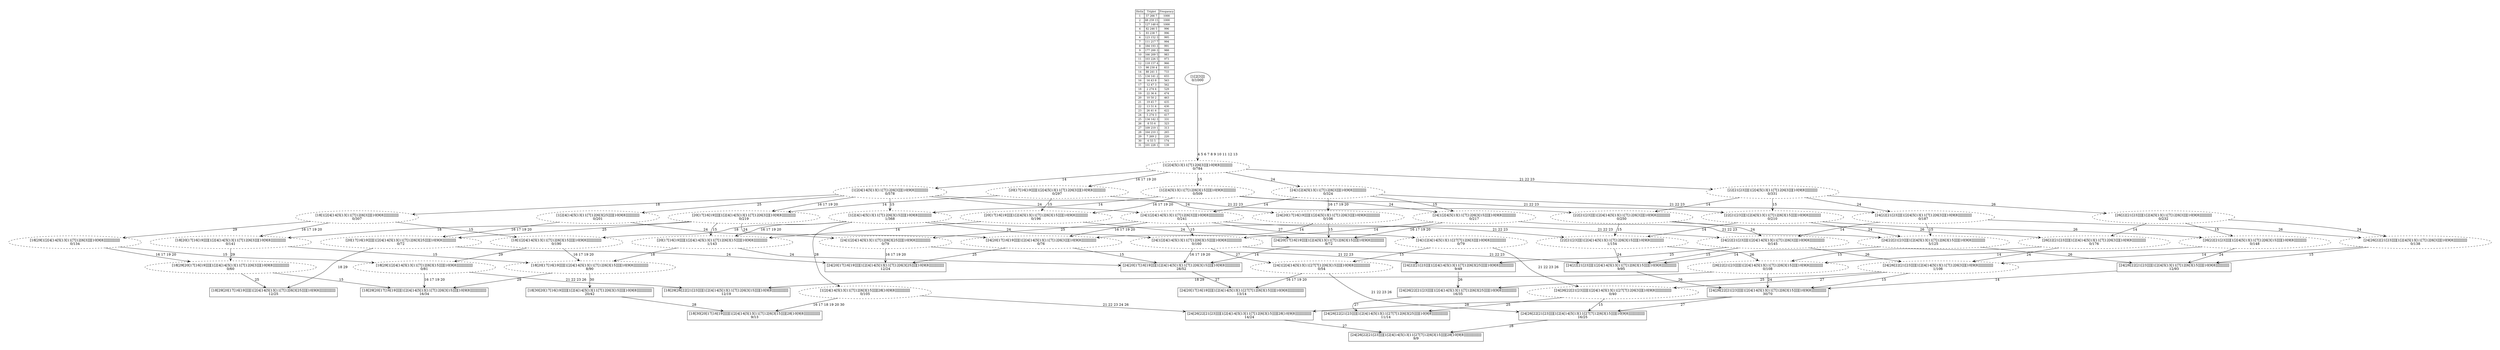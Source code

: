 digraph G {
	pad = 0.5;
	nodesep = 0.5;
"legend" [label = < <table border="0" cellborder="1" cellspacing="0"><tr><td>Helix</td><td>Triplet</td><td>Frequency</td></tr>
<tr><td>1</td><td>57 266 7</td><td>1000</td></tr>
<tr><td>2</td><td>68 259 15</td><td>1000</td></tr>
<tr><td>3</td><td>127 148 6</td><td>1000</td></tr>
<tr><td>4</td><td>82 246 5</td><td>996</td></tr>
<tr><td>5</td><td>93 238 7</td><td>996</td></tr>
<tr><td>6</td><td>123 152 3</td><td>995</td></tr>
<tr><td>7</td><td>111 217 7</td><td>994</td></tr>
<tr><td>8</td><td>184 193 3</td><td>991</td></tr>
<tr><td>9</td><td>177 200 3</td><td>988</td></tr>
<tr><td>10</td><td>166 209 5</td><td>983</td></tr>
<tr><td>11</td><td>103 226 5</td><td>973</td></tr>
<tr><td>12</td><td>118 157 4</td><td>966</td></tr>
<tr><td>13</td><td>98 230 4</td><td>833</td></tr>
<tr><td>14</td><td>88 241 3</td><td>733</td></tr>
<tr><td>15</td><td>134 141 2</td><td>655</td></tr>
<tr><td>16</td><td>16 43 8</td><td>563</td></tr>
<tr><td>17</td><td>12 47 3</td><td>562</td></tr>
<tr><td>18</td><td>2 274 4</td><td>529</td></tr>
<tr><td>19</td><td>22 36 4</td><td>474</td></tr>
<tr><td>20</td><td>10 50 2</td><td>463</td></tr>
<tr><td>21</td><td>19 45 7</td><td>435</td></tr>
<tr><td>22</td><td>13 51 4</td><td>430</td></tr>
<tr><td>23</td><td>26 41 6</td><td>422</td></tr>
<tr><td>24</td><td>5 274 3</td><td>417</td></tr>
<tr><td>25</td><td>134 142 3</td><td>331</td></tr>
<tr><td>26</td><td>8 55 6</td><td>323</td></tr>
<tr><td>27</td><td>109 219 1</td><td>313</td></tr>
<tr><td>28</td><td>164 210 1</td><td>265</td></tr>
<tr><td>29</td><td>7 269 2</td><td>220</td></tr>
<tr><td>30</td><td>6 55 5</td><td>174</td></tr>
<tr><td>31</td><td>101 228 1</td><td>139</td></tr>
</table>>, shape = plaintext, fontsize=11];
"1 2 3 4 5 6 7 8 9 10 11 12 13 14 15 21 22 23 24 26 " [shape = box];
"1 2 3 4 5 6 7 8 9 10 11 12 13 14 15 16 17 19 20 24 " [shape = box];
"1 2 3 4 5 6 7 8 9 10 11 12 13 14 15 16 17 18 19 20 30 " [shape = box];
"1 2 3 4 5 6 7 8 9 10 11 12 13 14 21 22 23 24 25 26 " [shape = box];
"1 2 3 4 5 6 7 8 9 10 11 12 13 14 15 16 17 18 19 20 29 " [shape = box];
"1 2 3 4 5 6 7 8 9 10 11 12 13 14 15 21 22 23 24 26 27 " [shape = box];
"1 2 3 4 5 6 7 8 9 10 11 12 13 14 15 21 22 23 24 26 28 " [shape = box];
"1 2 3 4 5 6 7 8 9 10 11 12 13 14 15 16 17 19 20 24 27 " [shape = box];
"1 2 3 4 5 6 7 8 9 10 11 12 13 14 16 17 18 19 20 25 29 " [shape = box];
"1 2 3 4 5 6 7 8 9 10 11 12 13 15 21 22 23 24 26 " [shape = box];
"1 2 3 4 5 6 7 8 9 10 11 12 13 14 15 18 21 22 23 26 29 " [shape = box];
"1 2 3 4 5 6 7 8 9 10 11 12 13 14 16 17 19 20 24 25 " [shape = box];
"1 2 3 4 5 6 7 8 9 10 11 12 13 14 21 22 23 24 25 26 27 " [shape = box];
"1 2 3 4 5 6 7 8 9 10 11 12 13 14 15 21 22 23 24 26 27 28 " [shape = box];
"1 2 3 4 5 6 7 8 9 10 11 12 13 14 15 16 17 18 19 20 28 30 " [shape = box];
"1 2 3 4 5 6 7 8 9 10 11 12 13 14 21 22 23 24 25 " [shape = box];
"1 2 3 4 5 6 7 8 9 10 11 12 13 15 16 17 19 20 24 " [shape = box];
"1 2 3 4 5 6 7 8 9 10 11 12 13 14 15 21 22 23 24 " [shape = box];
"1 2 3 4 5 6 7 8 9 10 11 12 13 14 15 24 " [style = dashed];
"1 2 3 4 5 6 7 8 9 10 11 12 13 14 15 " [style = dashed];
"1 2 3 4 5 6 7 8 9 10 11 12 13 14 21 22 23 24 26 " [style = dashed];
"1 2 3 4 5 6 7 8 9 10 11 12 13 14 " [style = dashed];
"1 2 3 4 5 6 7 8 9 10 11 12 13 14 15 21 22 23 26 " [style = dashed];
"1 2 3 4 5 6 7 8 9 10 11 12 13 14 24 " [style = dashed];
"1 2 3 4 5 6 7 8 9 10 11 12 13 14 21 22 23 24 " [style = dashed];
"1 2 3 4 5 6 7 8 9 10 11 12 13 15 24 " [style = dashed];
"1 2 3 4 5 6 7 8 9 10 11 12 13 14 15 16 17 19 20 " [style = dashed];
"1 2 3 4 5 6 7 8 9 10 11 12 13 14 16 17 19 20 " [style = dashed];
"1 2 3 4 5 6 7 8 9 10 11 12 13 14 16 17 19 20 24 " [style = dashed];
"1 2 3 4 5 6 7 8 9 10 11 12 13 14 15 16 17 18 19 20 " [style = dashed];
"1 2 3 4 5 6 7 8 9 10 11 12 13 14 16 17 18 19 20 " [style = dashed];
"1 2 3 4 5 6 7 8 9 10 11 12 13 15 " [style = dashed];
"1 2 3 4 5 6 7 8 9 10 11 12 13 14 15 18 " [style = dashed];
"1 2 3 4 5 6 7 8 9 10 11 12 13 15 16 17 19 20 " [style = dashed];
"1 2 3 4 5 6 7 8 9 10 11 12 13 14 25 " [style = dashed];
"1 2 3 4 5 6 7 8 9 10 11 12 13 21 22 23 24 26 " [style = dashed];
"1 2 3 4 5 6 7 8 9 10 11 12 13 14 21 22 23 26 " [style = dashed];
"1 2 3 4 5 6 7 8 9 10 11 12 13 14 24 25 " [style = dashed];
"1 2 3 4 5 6 7 8 9 10 11 12 13 24 " [style = dashed];
"1 2 3 4 5 6 7 8 9 10 11 12 13 14 16 17 18 19 20 29 " [style = dashed];
"1 2 3 4 5 6 7 8 9 10 11 12 13 14 15 18 29 " [style = dashed];
"1 2 3 4 5 6 7 8 9 10 11 12 13 14 15 24 27 " [style = dashed];
"1 2 3 4 5 6 7 8 9 10 11 12 13 14 21 22 23 24 26 27 " [style = dashed];
"1 2 3 4 5 6 7 8 9 10 11 12 13 14 15 28 " [style = dashed];
"1 2 3 4 5 6 7 8 9 10 11 12 13 14 24 27 " [style = dashed];
"1 2 3 4 5 6 7 8 9 10 11 12 13 " [style = dashed];
"1 2 3 4 5 6 7 8 9 10 11 12 13 14 18 29 " [style = dashed];
"1 2 3 4 5 6 7 8 9 10 11 12 13 14 16 17 19 20 25 " [style = dashed];
"1 2 3 4 5 6 7 8 9 10 11 12 13 16 17 19 20 " [style = dashed];
"1 2 3 4 5 6 7 8 9 10 11 12 13 15 21 22 23 26 " [style = dashed];
"1 2 3 4 5 6 7 8 9 10 11 12 13 21 22 23 24 " [style = dashed];
"1 2 3 4 5 6 7 8 9 10 11 12 13 15 21 22 23 24 " [style = dashed];
"1 2 3 4 5 6 7 8 9 10 11 12 13 14 21 22 23 " [style = dashed];
"1 2 3 4 5 6 7 8 9 10 11 12 13 14 15 21 22 23 " [style = dashed];
"1 2 3 4 5 6 7 8 9 10 11 12 13 16 17 19 20 24 " [style = dashed];
"1 2 3 4 5 6 7 8 9 10 11 12 13 21 22 23 26 " [style = dashed];
"1 2 3 4 5 6 7 8 9 10 11 12 13 21 22 23 " [style = dashed];
"1 2 3 4 5 6 7 8 9 10 11 12 13 15 21 22 23 " [style = dashed];
"1 2 3 4 5 6 7 8 9 10 11 12 13 14 18 " [style = dashed];
"1 2 3 4 5 6 7 8 9 10 11 12 13 14 15 21 22 23 24 26 " [label = "[24[26[22[21[23]]]][1[2[4[14[5[13[11[7[12[6[3[15]]]][10[9[8]]]]]]]]]]]]\n30/70"];
"1 2 3 4 5 6 7 8 9 10 11 12 13 14 15 16 17 19 20 24 " [label = "[24[20[17[16[19]]]][1[2[4[14[5[13[11[7[12[6[3[15]]]][10[9[8]]]]]]]]]]]]\n28/52"];
"1 2 3 4 5 6 7 8 9 10 11 12 13 14 15 16 17 18 19 20 30 " [label = "[18[30[20[17[16[19]]]]][1[2[4[14[5[13[11[7[12[6[3[15]]]][10[9[8]]]]]]]]]]]]\n20/42"];
"1 2 3 4 5 6 7 8 9 10 11 12 13 14 21 22 23 24 25 26 " [label = "[24[26[22[21[23]]]][1[2[4[14[5[13[11[7[12[6[3[25]]]][10[9[8]]]]]]]]]]]]\n16/35"];
"1 2 3 4 5 6 7 8 9 10 11 12 13 14 15 16 17 18 19 20 29 " [label = "[18[29[20[17[16[19]]]][1[2[4[14[5[13[11[7[12[6[3[15]]]][10[9[8]]]]]]]]]]]]]\n16/34"];
"1 2 3 4 5 6 7 8 9 10 11 12 13 14 15 21 22 23 24 26 27 " [label = "[24[26[22[21[23]]]][1[2[4[14[5[13[11[27[7[12[6[3[15]]]][10[9[8]]]]]]]]]]]]]\n16/25"];
"1 2 3 4 5 6 7 8 9 10 11 12 13 14 15 21 22 23 24 26 28 " [label = "[24[26[22[21[23]]]][1[2[4[14[5[13[11[7[12[6[3[15]]]][28[10[9[8]]]]]]]]]]]]]\n14/24"];
"1 2 3 4 5 6 7 8 9 10 11 12 13 14 15 16 17 19 20 24 27 " [label = "[24[20[17[16[19]]]][1[2[4[14[5[13[11[27[7[12[6[3[15]]]][10[9[8]]]]]]]]]]]]]\n13/14"];
"1 2 3 4 5 6 7 8 9 10 11 12 13 14 16 17 18 19 20 25 29 " [label = "[18[29[20[17[16[19]]]][1[2[4[14[5[13[11[7[12[6[3[25]]]][10[9[8]]]]]]]]]]]]]\n12/25"];
"1 2 3 4 5 6 7 8 9 10 11 12 13 15 21 22 23 24 26 " [label = "[24[26[22[21[23]]]][1[2[4[5[13[11[7[12[6[3[15]]]][10[9[8]]]]]]]]]]]\n12/93"];
"1 2 3 4 5 6 7 8 9 10 11 12 13 14 15 18 21 22 23 26 29 " [label = "[18[29[26[22[21[23]]]][1[2[4[14[5[13[11[7[12[6[3[15]]]][10[9[8]]]]]]]]]]]]]\n12/19"];
"1 2 3 4 5 6 7 8 9 10 11 12 13 14 16 17 19 20 24 25 " [label = "[24[20[17[16[19]]]][1[2[4[14[5[13[11[7[12[6[3[25]]]][10[9[8]]]]]]]]]]]]\n12/24"];
"1 2 3 4 5 6 7 8 9 10 11 12 13 14 21 22 23 24 25 26 27 " [label = "[24[26[22[21[23]]]][1[2[4[14[5[13[11[27[7[12[6[3[25]]]][10[9[8]]]]]]]]]]]]]\n11/14"];
"1 2 3 4 5 6 7 8 9 10 11 12 13 14 15 21 22 23 24 26 27 28 " [label = "[24[26[22[21[23]]]][1[2[4[14[5[13[11[27[7[12[6[3[15]]]][28[10[9[8]]]]]]]]]]]]]]\n9/9"];
"1 2 3 4 5 6 7 8 9 10 11 12 13 14 15 16 17 18 19 20 28 30 " [label = "[18[30[20[17[16[19]]]]][1[2[4[14[5[13[11[7[12[6[3[15]]]][28[10[9[8]]]]]]]]]]]]]\n9/13"];
"1 2 3 4 5 6 7 8 9 10 11 12 13 14 21 22 23 24 25 " [label = "[24[22[21[23]]][1[2[4[14[5[13[11[7[12[6[3[25]]]][10[9[8]]]]]]]]]]]]\n9/49"];
"1 2 3 4 5 6 7 8 9 10 11 12 13 15 16 17 19 20 24 " [label = "[24[20[17[16[19]]]][1[2[4[5[13[11[7[12[6[3[15]]]][10[9[8]]]]]]]]]]]\n9/72"];
"1 2 3 4 5 6 7 8 9 10 11 12 13 14 15 21 22 23 24 " [label = "[24[22[21[23]]][1[2[4[14[5[13[11[7[12[6[3[15]]]][10[9[8]]]]]]]]]]]]\n9/95"];
"1 2 3 4 5 6 7 8 9 10 11 12 13 14 15 24 " [label = "[24[1[2[4[14[5[13[11[7[12[6[3[15]]]][10[9[8]]]]]]]]]]]]\n0/160"];
"1 2 3 4 5 6 7 8 9 10 11 12 13 14 15 " [label = "[1[2[4[14[5[13[11[7[12[6[3[15]]]][10[9[8]]]]]]]]]]]\n1/368"];
"1 2 3 4 5 6 7 8 9 10 11 12 13 14 21 22 23 24 26 " [label = "[24[26[22[21[23]]]][1[2[4[14[5[13[11[7[12[6[3]]][10[9[8]]]]]]]]]]]]\n1/106"];
"1 2 3 4 5 6 7 8 9 10 11 12 13 14 " [label = "[1[2[4[14[5[13[11[7[12[6[3]]][10[9[8]]]]]]]]]]]\n0/578"];
"1 2 3 4 5 6 7 8 9 10 11 12 13 14 15 21 22 23 26 " [label = "[26[22[21[23]]]][1[2[4[14[5[13[11[7[12[6[3[15]]]][10[9[8]]]]]]]]]]]\n0/108"];
"1 2 3 4 5 6 7 8 9 10 11 12 13 14 24 " [label = "[24[1[2[4[14[5[13[11[7[12[6[3]]][10[9[8]]]]]]]]]]]]\n0/241"];
"1 2 3 4 5 6 7 8 9 10 11 12 13 14 21 22 23 24 " [label = "[24[22[21[23]]][1[2[4[14[5[13[11[7[12[6[3]]][10[9[8]]]]]]]]]]]]\n0/145"];
"1 2 3 4 5 6 7 8 9 10 11 12 13 15 24 " [label = "[24[1[2[4[5[13[11[7[12[6[3[15]]]][10[9[8]]]]]]]]]]]\n0/217"];
"1 2 3 4 5 6 7 8 9 10 11 12 13 14 15 16 17 19 20 " [label = "[20[17[16[19]]]][1[2[4[14[5[13[11[7[12[6[3[15]]]][10[9[8]]]]]]]]]]]\n1/143"];
"1 2 3 4 5 6 7 8 9 10 11 12 13 14 16 17 19 20 " [label = "[20[17[16[19]]]][1[2[4[14[5[13[11[7[12[6[3]]][10[9[8]]]]]]]]]]]\n0/219"];
"1 2 3 4 5 6 7 8 9 10 11 12 13 14 16 17 19 20 24 " [label = "[24[20[17[16[19]]]][1[2[4[14[5[13[11[7[12[6[3]]][10[9[8]]]]]]]]]]]]\n0/76"];
"1 2 3 4 5 6 7 8 9 10 11 12 13 14 15 16 17 18 19 20 " [label = "[18[20[17[16[19]]]][1[2[4[14[5[13[11[7[12[6[3[15]]]][10[9[8]]]]]]]]]]]]\n8/90"];
"1 2 3 4 5 6 7 8 9 10 11 12 13 14 16 17 18 19 20 " [label = "[18[20[17[16[19]]]][1[2[4[14[5[13[11[7[12[6[3]]][10[9[8]]]]]]]]]]]]\n0/141"];
"1 2 3 4 5 6 7 8 9 10 11 12 13 15 " [label = "[1[2[4[5[13[11[7[12[6[3[15]]]][10[9[8]]]]]]]]]]\n0/509"];
"1 2 3 4 5 6 7 8 9 10 11 12 13 14 15 18 " [label = "[18[1[2[4[14[5[13[11[7[12[6[3[15]]]][10[9[8]]]]]]]]]]]]\n0/190"];
"1 2 3 4 5 6 7 8 9 10 11 12 13 15 16 17 19 20 " [label = "[20[17[16[19]]]][1[2[4[5[13[11[7[12[6[3[15]]]][10[9[8]]]]]]]]]]\n0/196"];
"1 2 3 4 5 6 7 8 9 10 11 12 13 14 25 " [label = "[1[2[4[14[5[13[11[7[12[6[3[25]]]][10[9[8]]]]]]]]]]]\n0/201"];
"1 2 3 4 5 6 7 8 9 10 11 12 13 21 22 23 24 26 " [label = "[24[26[22[21[23]]]][1[2[4[5[13[11[7[12[6[3]]][10[9[8]]]]]]]]]]]\n0/138"];
"1 2 3 4 5 6 7 8 9 10 11 12 13 14 21 22 23 26 " [label = "[26[22[21[23]]]][1[2[4[14[5[13[11[7[12[6[3]]][10[9[8]]]]]]]]]]]\n0/176"];
"1 2 3 4 5 6 7 8 9 10 11 12 13 14 24 25 " [label = "[24[1[2[4[14[5[13[11[7[12[6[3[25]]]][10[9[8]]]]]]]]]]]]\n0/79"];
"1 2 3 4 5 6 7 8 9 10 11 12 13 24 " [label = "[24[1[2[4[5[13[11[7[12[6[3]]][10[9[8]]]]]]]]]]]\n0/324"];
"1 2 3 4 5 6 7 8 9 10 11 12 13 14 16 17 18 19 20 29 " [label = "[18[29[20[17[16[19]]]][1[2[4[14[5[13[11[7[12[6[3]]][10[9[8]]]]]]]]]]]]]\n0/60"];
"1 2 3 4 5 6 7 8 9 10 11 12 13 14 15 18 29 " [label = "[18[29[1[2[4[14[5[13[11[7[12[6[3[15]]]][10[9[8]]]]]]]]]]]]]\n0/81"];
"1 2 3 4 5 6 7 8 9 10 11 12 13 14 15 24 27 " [label = "[24[1[2[4[14[5[13[11[27[7[12[6[3[15]]]][10[9[8]]]]]]]]]]]]]\n0/54"];
"1 2 3 4 5 6 7 8 9 10 11 12 13 14 21 22 23 24 26 27 " [label = "[24[26[22[21[23]]]][1[2[4[14[5[13[11[27[7[12[6[3]]][10[9[8]]]]]]]]]]]]]\n0/40"];
"1 2 3 4 5 6 7 8 9 10 11 12 13 14 15 28 " [label = "[1[2[4[14[5[13[11[7[12[6[3[15]]]][28[10[9[8]]]]]]]]]]]]\n0/105"];
"1 2 3 4 5 6 7 8 9 10 11 12 13 14 24 27 " [label = "[24[1[2[4[14[5[13[11[27[7[12[6[3]]][10[9[8]]]]]]]]]]]]]\n0/79"];
"1 2 3 4 5 6 7 8 9 10 11 12 13 " [label = "[1[2[4[5[13[11[7[12[6[3]]][10[9[8]]]]]]]]]]\n0/784"];
"1 2 3 4 5 6 7 8 9 10 11 12 13 14 18 29 " [label = "[18[29[1[2[4[14[5[13[11[7[12[6[3]]][10[9[8]]]]]]]]]]]]]\n0/134"];
"1 2 3 4 5 6 7 8 9 10 11 12 13 14 16 17 19 20 25 " [label = "[20[17[16[19]]]][1[2[4[14[5[13[11[7[12[6[3[25]]]][10[9[8]]]]]]]]]]]\n0/72"];
"1 2 3 4 5 6 7 8 9 10 11 12 13 16 17 19 20 " [label = "[20[17[16[19]]]][1[2[4[5[13[11[7[12[6[3]]][10[9[8]]]]]]]]]]\n0/297"];
"1 2 3 4 5 6 7 8 9 10 11 12 13 15 21 22 23 26 " [label = "[26[22[21[23]]]][1[2[4[5[13[11[7[12[6[3[15]]]][10[9[8]]]]]]]]]]\n0/148"];
"1 2 3 4 5 6 7 8 9 10 11 12 13 21 22 23 24 " [label = "[24[22[21[23]]][1[2[4[5[13[11[7[12[6[3]]][10[9[8]]]]]]]]]]]\n0/187"];
"1 2 3 4 5 6 7 8 9 10 11 12 13 15 21 22 23 24 " [label = "[24[22[21[23]]][1[2[4[5[13[11[7[12[6[3[15]]]][10[9[8]]]]]]]]]]]\n5/125"];
"1 2 3 4 5 6 7 8 9 10 11 12 13 14 21 22 23 " [label = "[22[21[23]]][1[2[4[14[5[13[11[7[12[6[3]]][10[9[8]]]]]]]]]]]\n0/250"];
"1 2 3 4 5 6 7 8 9 10 11 12 13 14 15 21 22 23 " [label = "[22[21[23]]][1[2[4[14[5[13[11[7[12[6[3[15]]]][10[9[8]]]]]]]]]]]\n1/154"];
"1 2 3 4 5 6 7 8 9 10 11 12 13 16 17 19 20 24 " [label = "[24[20[17[16[19]]]][1[2[4[5[13[11[7[12[6[3]]][10[9[8]]]]]]]]]]]\n0/106"];
"1 2 3 4 5 6 7 8 9 10 11 12 13 21 22 23 26 " [label = "[26[22[21[23]]]][1[2[4[5[13[11[7[12[6[3]]][10[9[8]]]]]]]]]]\n0/232"];
"1 2 3 4 5 6 7 8 9 10 11 12 13 21 22 23 " [label = "[22[21[23]]][1[2[4[5[13[11[7[12[6[3]]][10[9[8]]]]]]]]]]\n0/331"];
"1 2 3 4 5 6 7 8 9 10 11 12 13 15 21 22 23 " [label = "[22[21[23]]][1[2[4[5[13[11[7[12[6[3[15]]]][10[9[8]]]]]]]]]]\n0/210"];
"1 2 3 4 5 6 7 8 9 10 11 12 13 14 18 " [label = "[18[1[2[4[14[5[13[11[7[12[6[3]]][10[9[8]]]]]]]]]]]]\n0/307"];
"1 2 3 " [label = "[1[2[3]]]\n0/1000"];
"1 2 3 4 5 6 7 8 9 10 11 12 13 14 15 21 22 23 24 26 " -> "1 2 3 4 5 6 7 8 9 10 11 12 13 14 15 21 22 23 24 26 27 " [label = "27 ", arrowhead = vee];
"1 2 3 4 5 6 7 8 9 10 11 12 13 14 15 21 22 23 24 26 " -> "1 2 3 4 5 6 7 8 9 10 11 12 13 14 15 21 22 23 24 26 28 " [label = "28 ", arrowhead = vee];
"1 2 3 4 5 6 7 8 9 10 11 12 13 14 15 16 17 19 20 24 " -> "1 2 3 4 5 6 7 8 9 10 11 12 13 14 15 16 17 19 20 24 27 " [label = "27 ", arrowhead = vee];
"1 2 3 4 5 6 7 8 9 10 11 12 13 14 15 16 17 18 19 20 30 " -> "1 2 3 4 5 6 7 8 9 10 11 12 13 14 15 16 17 18 19 20 28 30 " [label = "28 ", arrowhead = vee];
"1 2 3 4 5 6 7 8 9 10 11 12 13 14 21 22 23 24 25 26 " -> "1 2 3 4 5 6 7 8 9 10 11 12 13 14 21 22 23 24 25 26 27 " [label = "27 ", arrowhead = vee];
"1 2 3 4 5 6 7 8 9 10 11 12 13 14 15 21 22 23 24 26 27 " -> "1 2 3 4 5 6 7 8 9 10 11 12 13 14 15 21 22 23 24 26 27 28 " [label = "28 ", arrowhead = vee];
"1 2 3 4 5 6 7 8 9 10 11 12 13 14 15 21 22 23 24 26 28 " -> "1 2 3 4 5 6 7 8 9 10 11 12 13 14 15 21 22 23 24 26 27 28 " [label = "27 ", arrowhead = vee];
"1 2 3 4 5 6 7 8 9 10 11 12 13 15 21 22 23 24 26 " -> "1 2 3 4 5 6 7 8 9 10 11 12 13 14 15 21 22 23 24 26 " [label = "14 ", arrowhead = vee];
"1 2 3 4 5 6 7 8 9 10 11 12 13 14 21 22 23 24 25 " -> "1 2 3 4 5 6 7 8 9 10 11 12 13 14 21 22 23 24 25 26 " [label = "26 ", arrowhead = vee];
"1 2 3 4 5 6 7 8 9 10 11 12 13 15 16 17 19 20 24 " -> "1 2 3 4 5 6 7 8 9 10 11 12 13 14 15 16 17 19 20 24 " [label = "14 ", arrowhead = vee];
"1 2 3 4 5 6 7 8 9 10 11 12 13 14 15 21 22 23 24 " -> "1 2 3 4 5 6 7 8 9 10 11 12 13 14 15 21 22 23 24 26 " [label = "26 ", arrowhead = vee];
"1 2 3 4 5 6 7 8 9 10 11 12 13 14 15 24 " -> "1 2 3 4 5 6 7 8 9 10 11 12 13 14 15 16 17 19 20 24 " [label = "16 17 19 20 ", arrowhead = vee];
"1 2 3 4 5 6 7 8 9 10 11 12 13 14 15 24 " -> "1 2 3 4 5 6 7 8 9 10 11 12 13 14 15 24 27 " [label = "27 ", arrowhead = vee];
"1 2 3 4 5 6 7 8 9 10 11 12 13 14 15 24 " -> "1 2 3 4 5 6 7 8 9 10 11 12 13 14 15 21 22 23 24 " [label = "21 22 23 ", arrowhead = vee];
"1 2 3 4 5 6 7 8 9 10 11 12 13 14 15 " -> "1 2 3 4 5 6 7 8 9 10 11 12 13 14 15 24 " [label = "24 ", arrowhead = vee];
"1 2 3 4 5 6 7 8 9 10 11 12 13 14 15 " -> "1 2 3 4 5 6 7 8 9 10 11 12 13 14 15 16 17 19 20 " [label = "16 17 19 20 ", arrowhead = vee];
"1 2 3 4 5 6 7 8 9 10 11 12 13 14 15 " -> "1 2 3 4 5 6 7 8 9 10 11 12 13 14 15 18 " [label = "18 ", arrowhead = vee];
"1 2 3 4 5 6 7 8 9 10 11 12 13 14 15 " -> "1 2 3 4 5 6 7 8 9 10 11 12 13 14 15 28 " [label = "28 ", arrowhead = vee];
"1 2 3 4 5 6 7 8 9 10 11 12 13 14 15 " -> "1 2 3 4 5 6 7 8 9 10 11 12 13 14 15 21 22 23 " [label = "21 22 23 ", arrowhead = vee];
"1 2 3 4 5 6 7 8 9 10 11 12 13 14 21 22 23 24 26 " -> "1 2 3 4 5 6 7 8 9 10 11 12 13 14 15 21 22 23 24 26 " [label = "15 ", arrowhead = vee];
"1 2 3 4 5 6 7 8 9 10 11 12 13 14 21 22 23 24 26 " -> "1 2 3 4 5 6 7 8 9 10 11 12 13 14 21 22 23 24 25 26 " [label = "25 ", arrowhead = vee];
"1 2 3 4 5 6 7 8 9 10 11 12 13 14 21 22 23 24 26 " -> "1 2 3 4 5 6 7 8 9 10 11 12 13 14 21 22 23 24 26 27 " [label = "27 ", arrowhead = vee];
"1 2 3 4 5 6 7 8 9 10 11 12 13 14 " -> "1 2 3 4 5 6 7 8 9 10 11 12 13 14 15 " [label = "15 ", arrowhead = vee];
"1 2 3 4 5 6 7 8 9 10 11 12 13 14 " -> "1 2 3 4 5 6 7 8 9 10 11 12 13 14 24 " [label = "24 ", arrowhead = vee];
"1 2 3 4 5 6 7 8 9 10 11 12 13 14 " -> "1 2 3 4 5 6 7 8 9 10 11 12 13 14 16 17 19 20 " [label = "16 17 19 20 ", arrowhead = vee];
"1 2 3 4 5 6 7 8 9 10 11 12 13 14 " -> "1 2 3 4 5 6 7 8 9 10 11 12 13 14 25 " [label = "25 ", arrowhead = vee];
"1 2 3 4 5 6 7 8 9 10 11 12 13 14 " -> "1 2 3 4 5 6 7 8 9 10 11 12 13 14 21 22 23 " [label = "21 22 23 ", arrowhead = vee];
"1 2 3 4 5 6 7 8 9 10 11 12 13 14 " -> "1 2 3 4 5 6 7 8 9 10 11 12 13 14 18 " [label = "18 ", arrowhead = vee];
"1 2 3 4 5 6 7 8 9 10 11 12 13 14 15 21 22 23 26 " -> "1 2 3 4 5 6 7 8 9 10 11 12 13 14 15 21 22 23 24 26 " [label = "24 ", arrowhead = vee];
"1 2 3 4 5 6 7 8 9 10 11 12 13 14 15 21 22 23 26 " -> "1 2 3 4 5 6 7 8 9 10 11 12 13 14 15 18 21 22 23 26 29 " [label = "18 29 ", arrowhead = vee];
"1 2 3 4 5 6 7 8 9 10 11 12 13 14 24 " -> "1 2 3 4 5 6 7 8 9 10 11 12 13 14 15 24 " [label = "15 ", arrowhead = vee];
"1 2 3 4 5 6 7 8 9 10 11 12 13 14 24 " -> "1 2 3 4 5 6 7 8 9 10 11 12 13 14 21 22 23 24 " [label = "21 22 23 ", arrowhead = vee];
"1 2 3 4 5 6 7 8 9 10 11 12 13 14 24 " -> "1 2 3 4 5 6 7 8 9 10 11 12 13 14 16 17 19 20 24 " [label = "16 17 19 20 ", arrowhead = vee];
"1 2 3 4 5 6 7 8 9 10 11 12 13 14 24 " -> "1 2 3 4 5 6 7 8 9 10 11 12 13 14 24 25 " [label = "25 ", arrowhead = vee];
"1 2 3 4 5 6 7 8 9 10 11 12 13 14 24 " -> "1 2 3 4 5 6 7 8 9 10 11 12 13 14 24 27 " [label = "27 ", arrowhead = vee];
"1 2 3 4 5 6 7 8 9 10 11 12 13 14 21 22 23 24 " -> "1 2 3 4 5 6 7 8 9 10 11 12 13 14 21 22 23 24 25 " [label = "25 ", arrowhead = vee];
"1 2 3 4 5 6 7 8 9 10 11 12 13 14 21 22 23 24 " -> "1 2 3 4 5 6 7 8 9 10 11 12 13 14 21 22 23 24 26 " [label = "26 ", arrowhead = vee];
"1 2 3 4 5 6 7 8 9 10 11 12 13 14 21 22 23 24 " -> "1 2 3 4 5 6 7 8 9 10 11 12 13 14 15 21 22 23 24 " [label = "15 ", arrowhead = vee];
"1 2 3 4 5 6 7 8 9 10 11 12 13 15 24 " -> "1 2 3 4 5 6 7 8 9 10 11 12 13 15 16 17 19 20 24 " [label = "16 17 19 20 ", arrowhead = vee];
"1 2 3 4 5 6 7 8 9 10 11 12 13 15 24 " -> "1 2 3 4 5 6 7 8 9 10 11 12 13 14 15 24 " [label = "14 ", arrowhead = vee];
"1 2 3 4 5 6 7 8 9 10 11 12 13 15 24 " -> "1 2 3 4 5 6 7 8 9 10 11 12 13 15 21 22 23 24 " [label = "21 22 23 ", arrowhead = vee];
"1 2 3 4 5 6 7 8 9 10 11 12 13 14 15 16 17 19 20 " -> "1 2 3 4 5 6 7 8 9 10 11 12 13 14 15 16 17 19 20 24 " [label = "24 ", arrowhead = vee];
"1 2 3 4 5 6 7 8 9 10 11 12 13 14 15 16 17 19 20 " -> "1 2 3 4 5 6 7 8 9 10 11 12 13 14 15 16 17 18 19 20 " [label = "18 ", arrowhead = vee];
"1 2 3 4 5 6 7 8 9 10 11 12 13 14 16 17 19 20 " -> "1 2 3 4 5 6 7 8 9 10 11 12 13 14 15 16 17 19 20 " [label = "15 ", arrowhead = vee];
"1 2 3 4 5 6 7 8 9 10 11 12 13 14 16 17 19 20 " -> "1 2 3 4 5 6 7 8 9 10 11 12 13 14 16 17 19 20 24 " [label = "24 ", arrowhead = vee];
"1 2 3 4 5 6 7 8 9 10 11 12 13 14 16 17 19 20 " -> "1 2 3 4 5 6 7 8 9 10 11 12 13 14 16 17 18 19 20 " [label = "18 ", arrowhead = vee];
"1 2 3 4 5 6 7 8 9 10 11 12 13 14 16 17 19 20 " -> "1 2 3 4 5 6 7 8 9 10 11 12 13 14 16 17 19 20 25 " [label = "25 ", arrowhead = vee];
"1 2 3 4 5 6 7 8 9 10 11 12 13 14 16 17 19 20 24 " -> "1 2 3 4 5 6 7 8 9 10 11 12 13 14 15 16 17 19 20 24 " [label = "15 ", arrowhead = vee];
"1 2 3 4 5 6 7 8 9 10 11 12 13 14 16 17 19 20 24 " -> "1 2 3 4 5 6 7 8 9 10 11 12 13 14 16 17 19 20 24 25 " [label = "25 ", arrowhead = vee];
"1 2 3 4 5 6 7 8 9 10 11 12 13 14 15 16 17 18 19 20 " -> "1 2 3 4 5 6 7 8 9 10 11 12 13 14 15 16 17 18 19 20 30 " [label = "30 ", arrowhead = vee];
"1 2 3 4 5 6 7 8 9 10 11 12 13 14 15 16 17 18 19 20 " -> "1 2 3 4 5 6 7 8 9 10 11 12 13 14 15 16 17 18 19 20 29 " [label = "29 ", arrowhead = vee];
"1 2 3 4 5 6 7 8 9 10 11 12 13 14 16 17 18 19 20 " -> "1 2 3 4 5 6 7 8 9 10 11 12 13 14 15 16 17 18 19 20 " [label = "15 ", arrowhead = vee];
"1 2 3 4 5 6 7 8 9 10 11 12 13 14 16 17 18 19 20 " -> "1 2 3 4 5 6 7 8 9 10 11 12 13 14 16 17 18 19 20 29 " [label = "29 ", arrowhead = vee];
"1 2 3 4 5 6 7 8 9 10 11 12 13 15 " -> "1 2 3 4 5 6 7 8 9 10 11 12 13 14 15 " [label = "14 ", arrowhead = vee];
"1 2 3 4 5 6 7 8 9 10 11 12 13 15 " -> "1 2 3 4 5 6 7 8 9 10 11 12 13 15 24 " [label = "24 ", arrowhead = vee];
"1 2 3 4 5 6 7 8 9 10 11 12 13 15 " -> "1 2 3 4 5 6 7 8 9 10 11 12 13 15 16 17 19 20 " [label = "16 17 19 20 ", arrowhead = vee];
"1 2 3 4 5 6 7 8 9 10 11 12 13 15 " -> "1 2 3 4 5 6 7 8 9 10 11 12 13 15 21 22 23 " [label = "21 22 23 ", arrowhead = vee];
"1 2 3 4 5 6 7 8 9 10 11 12 13 14 15 18 " -> "1 2 3 4 5 6 7 8 9 10 11 12 13 14 15 16 17 18 19 20 " [label = "16 17 19 20 ", arrowhead = vee];
"1 2 3 4 5 6 7 8 9 10 11 12 13 14 15 18 " -> "1 2 3 4 5 6 7 8 9 10 11 12 13 14 15 18 29 " [label = "29 ", arrowhead = vee];
"1 2 3 4 5 6 7 8 9 10 11 12 13 15 16 17 19 20 " -> "1 2 3 4 5 6 7 8 9 10 11 12 13 15 16 17 19 20 24 " [label = "24 ", arrowhead = vee];
"1 2 3 4 5 6 7 8 9 10 11 12 13 15 16 17 19 20 " -> "1 2 3 4 5 6 7 8 9 10 11 12 13 14 15 16 17 19 20 " [label = "14 ", arrowhead = vee];
"1 2 3 4 5 6 7 8 9 10 11 12 13 14 25 " -> "1 2 3 4 5 6 7 8 9 10 11 12 13 14 24 25 " [label = "24 ", arrowhead = vee];
"1 2 3 4 5 6 7 8 9 10 11 12 13 14 25 " -> "1 2 3 4 5 6 7 8 9 10 11 12 13 14 16 17 19 20 25 " [label = "16 17 19 20 ", arrowhead = vee];
"1 2 3 4 5 6 7 8 9 10 11 12 13 21 22 23 24 26 " -> "1 2 3 4 5 6 7 8 9 10 11 12 13 15 21 22 23 24 26 " [label = "15 ", arrowhead = vee];
"1 2 3 4 5 6 7 8 9 10 11 12 13 21 22 23 24 26 " -> "1 2 3 4 5 6 7 8 9 10 11 12 13 14 21 22 23 24 26 " [label = "14 ", arrowhead = vee];
"1 2 3 4 5 6 7 8 9 10 11 12 13 14 21 22 23 26 " -> "1 2 3 4 5 6 7 8 9 10 11 12 13 14 21 22 23 24 26 " [label = "24 ", arrowhead = vee];
"1 2 3 4 5 6 7 8 9 10 11 12 13 14 21 22 23 26 " -> "1 2 3 4 5 6 7 8 9 10 11 12 13 14 15 21 22 23 26 " [label = "15 ", arrowhead = vee];
"1 2 3 4 5 6 7 8 9 10 11 12 13 14 24 25 " -> "1 2 3 4 5 6 7 8 9 10 11 12 13 14 16 17 19 20 24 25 " [label = "16 17 19 20 ", arrowhead = vee];
"1 2 3 4 5 6 7 8 9 10 11 12 13 14 24 25 " -> "1 2 3 4 5 6 7 8 9 10 11 12 13 14 21 22 23 24 25 " [label = "21 22 23 ", arrowhead = vee];
"1 2 3 4 5 6 7 8 9 10 11 12 13 24 " -> "1 2 3 4 5 6 7 8 9 10 11 12 13 14 24 " [label = "14 ", arrowhead = vee];
"1 2 3 4 5 6 7 8 9 10 11 12 13 24 " -> "1 2 3 4 5 6 7 8 9 10 11 12 13 15 24 " [label = "15 ", arrowhead = vee];
"1 2 3 4 5 6 7 8 9 10 11 12 13 24 " -> "1 2 3 4 5 6 7 8 9 10 11 12 13 21 22 23 24 " [label = "21 22 23 ", arrowhead = vee];
"1 2 3 4 5 6 7 8 9 10 11 12 13 24 " -> "1 2 3 4 5 6 7 8 9 10 11 12 13 16 17 19 20 24 " [label = "16 17 19 20 ", arrowhead = vee];
"1 2 3 4 5 6 7 8 9 10 11 12 13 14 16 17 18 19 20 29 " -> "1 2 3 4 5 6 7 8 9 10 11 12 13 14 15 16 17 18 19 20 29 " [label = "15 ", arrowhead = vee];
"1 2 3 4 5 6 7 8 9 10 11 12 13 14 16 17 18 19 20 29 " -> "1 2 3 4 5 6 7 8 9 10 11 12 13 14 16 17 18 19 20 25 29 " [label = "25 ", arrowhead = vee];
"1 2 3 4 5 6 7 8 9 10 11 12 13 14 15 18 29 " -> "1 2 3 4 5 6 7 8 9 10 11 12 13 14 15 16 17 18 19 20 29 " [label = "16 17 19 20 ", arrowhead = vee];
"1 2 3 4 5 6 7 8 9 10 11 12 13 14 15 18 29 " -> "1 2 3 4 5 6 7 8 9 10 11 12 13 14 15 18 21 22 23 26 29 " [label = "21 22 23 26 ", arrowhead = vee];
"1 2 3 4 5 6 7 8 9 10 11 12 13 14 15 24 27 " -> "1 2 3 4 5 6 7 8 9 10 11 12 13 14 15 21 22 23 24 26 27 " [label = "21 22 23 26 ", arrowhead = vee];
"1 2 3 4 5 6 7 8 9 10 11 12 13 14 15 24 27 " -> "1 2 3 4 5 6 7 8 9 10 11 12 13 14 15 16 17 19 20 24 27 " [label = "16 17 19 20 ", arrowhead = vee];
"1 2 3 4 5 6 7 8 9 10 11 12 13 14 21 22 23 24 26 27 " -> "1 2 3 4 5 6 7 8 9 10 11 12 13 14 15 21 22 23 24 26 27 " [label = "15 ", arrowhead = vee];
"1 2 3 4 5 6 7 8 9 10 11 12 13 14 21 22 23 24 26 27 " -> "1 2 3 4 5 6 7 8 9 10 11 12 13 14 21 22 23 24 25 26 27 " [label = "25 ", arrowhead = vee];
"1 2 3 4 5 6 7 8 9 10 11 12 13 14 15 28 " -> "1 2 3 4 5 6 7 8 9 10 11 12 13 14 15 21 22 23 24 26 28 " [label = "21 22 23 24 26 ", arrowhead = vee];
"1 2 3 4 5 6 7 8 9 10 11 12 13 14 15 28 " -> "1 2 3 4 5 6 7 8 9 10 11 12 13 14 15 16 17 18 19 20 28 30 " [label = "16 17 18 19 20 30 ", arrowhead = vee];
"1 2 3 4 5 6 7 8 9 10 11 12 13 14 24 27 " -> "1 2 3 4 5 6 7 8 9 10 11 12 13 14 15 24 27 " [label = "15 ", arrowhead = vee];
"1 2 3 4 5 6 7 8 9 10 11 12 13 14 24 27 " -> "1 2 3 4 5 6 7 8 9 10 11 12 13 14 21 22 23 24 26 27 " [label = "21 22 23 26 ", arrowhead = vee];
"1 2 3 4 5 6 7 8 9 10 11 12 13 " -> "1 2 3 4 5 6 7 8 9 10 11 12 13 14 " [label = "14 ", arrowhead = vee];
"1 2 3 4 5 6 7 8 9 10 11 12 13 " -> "1 2 3 4 5 6 7 8 9 10 11 12 13 15 " [label = "15 ", arrowhead = vee];
"1 2 3 4 5 6 7 8 9 10 11 12 13 " -> "1 2 3 4 5 6 7 8 9 10 11 12 13 24 " [label = "24 ", arrowhead = vee];
"1 2 3 4 5 6 7 8 9 10 11 12 13 " -> "1 2 3 4 5 6 7 8 9 10 11 12 13 16 17 19 20 " [label = "16 17 19 20 ", arrowhead = vee];
"1 2 3 4 5 6 7 8 9 10 11 12 13 " -> "1 2 3 4 5 6 7 8 9 10 11 12 13 21 22 23 " [label = "21 22 23 ", arrowhead = vee];
"1 2 3 4 5 6 7 8 9 10 11 12 13 14 18 29 " -> "1 2 3 4 5 6 7 8 9 10 11 12 13 14 16 17 18 19 20 29 " [label = "16 17 19 20 ", arrowhead = vee];
"1 2 3 4 5 6 7 8 9 10 11 12 13 14 18 29 " -> "1 2 3 4 5 6 7 8 9 10 11 12 13 14 15 18 29 " [label = "15 ", arrowhead = vee];
"1 2 3 4 5 6 7 8 9 10 11 12 13 14 16 17 19 20 25 " -> "1 2 3 4 5 6 7 8 9 10 11 12 13 14 16 17 18 19 20 25 29 " [label = "18 29 ", arrowhead = vee];
"1 2 3 4 5 6 7 8 9 10 11 12 13 14 16 17 19 20 25 " -> "1 2 3 4 5 6 7 8 9 10 11 12 13 14 16 17 19 20 24 25 " [label = "24 ", arrowhead = vee];
"1 2 3 4 5 6 7 8 9 10 11 12 13 16 17 19 20 " -> "1 2 3 4 5 6 7 8 9 10 11 12 13 14 16 17 19 20 " [label = "14 ", arrowhead = vee];
"1 2 3 4 5 6 7 8 9 10 11 12 13 16 17 19 20 " -> "1 2 3 4 5 6 7 8 9 10 11 12 13 15 16 17 19 20 " [label = "15 ", arrowhead = vee];
"1 2 3 4 5 6 7 8 9 10 11 12 13 16 17 19 20 " -> "1 2 3 4 5 6 7 8 9 10 11 12 13 16 17 19 20 24 " [label = "24 ", arrowhead = vee];
"1 2 3 4 5 6 7 8 9 10 11 12 13 15 21 22 23 26 " -> "1 2 3 4 5 6 7 8 9 10 11 12 13 15 21 22 23 24 26 " [label = "24 ", arrowhead = vee];
"1 2 3 4 5 6 7 8 9 10 11 12 13 15 21 22 23 26 " -> "1 2 3 4 5 6 7 8 9 10 11 12 13 14 15 21 22 23 26 " [label = "14 ", arrowhead = vee];
"1 2 3 4 5 6 7 8 9 10 11 12 13 21 22 23 24 " -> "1 2 3 4 5 6 7 8 9 10 11 12 13 14 21 22 23 24 " [label = "14 ", arrowhead = vee];
"1 2 3 4 5 6 7 8 9 10 11 12 13 21 22 23 24 " -> "1 2 3 4 5 6 7 8 9 10 11 12 13 21 22 23 24 26 " [label = "26 ", arrowhead = vee];
"1 2 3 4 5 6 7 8 9 10 11 12 13 21 22 23 24 " -> "1 2 3 4 5 6 7 8 9 10 11 12 13 15 21 22 23 24 " [label = "15 ", arrowhead = vee];
"1 2 3 4 5 6 7 8 9 10 11 12 13 15 21 22 23 24 " -> "1 2 3 4 5 6 7 8 9 10 11 12 13 15 21 22 23 24 26 " [label = "26 ", arrowhead = vee];
"1 2 3 4 5 6 7 8 9 10 11 12 13 15 21 22 23 24 " -> "1 2 3 4 5 6 7 8 9 10 11 12 13 14 15 21 22 23 24 " [label = "14 ", arrowhead = vee];
"1 2 3 4 5 6 7 8 9 10 11 12 13 14 21 22 23 " -> "1 2 3 4 5 6 7 8 9 10 11 12 13 14 21 22 23 24 " [label = "24 ", arrowhead = vee];
"1 2 3 4 5 6 7 8 9 10 11 12 13 14 21 22 23 " -> "1 2 3 4 5 6 7 8 9 10 11 12 13 14 21 22 23 26 " [label = "26 ", arrowhead = vee];
"1 2 3 4 5 6 7 8 9 10 11 12 13 14 21 22 23 " -> "1 2 3 4 5 6 7 8 9 10 11 12 13 14 15 21 22 23 " [label = "15 ", arrowhead = vee];
"1 2 3 4 5 6 7 8 9 10 11 12 13 14 15 21 22 23 " -> "1 2 3 4 5 6 7 8 9 10 11 12 13 14 15 21 22 23 24 " [label = "24 ", arrowhead = vee];
"1 2 3 4 5 6 7 8 9 10 11 12 13 14 15 21 22 23 " -> "1 2 3 4 5 6 7 8 9 10 11 12 13 14 15 21 22 23 26 " [label = "26 ", arrowhead = vee];
"1 2 3 4 5 6 7 8 9 10 11 12 13 16 17 19 20 24 " -> "1 2 3 4 5 6 7 8 9 10 11 12 13 15 16 17 19 20 24 " [label = "15 ", arrowhead = vee];
"1 2 3 4 5 6 7 8 9 10 11 12 13 16 17 19 20 24 " -> "1 2 3 4 5 6 7 8 9 10 11 12 13 14 16 17 19 20 24 " [label = "14 ", arrowhead = vee];
"1 2 3 4 5 6 7 8 9 10 11 12 13 21 22 23 26 " -> "1 2 3 4 5 6 7 8 9 10 11 12 13 15 21 22 23 26 " [label = "15 ", arrowhead = vee];
"1 2 3 4 5 6 7 8 9 10 11 12 13 21 22 23 26 " -> "1 2 3 4 5 6 7 8 9 10 11 12 13 21 22 23 24 26 " [label = "24 ", arrowhead = vee];
"1 2 3 4 5 6 7 8 9 10 11 12 13 21 22 23 26 " -> "1 2 3 4 5 6 7 8 9 10 11 12 13 14 21 22 23 26 " [label = "14 ", arrowhead = vee];
"1 2 3 4 5 6 7 8 9 10 11 12 13 21 22 23 " -> "1 2 3 4 5 6 7 8 9 10 11 12 13 21 22 23 24 " [label = "24 ", arrowhead = vee];
"1 2 3 4 5 6 7 8 9 10 11 12 13 21 22 23 " -> "1 2 3 4 5 6 7 8 9 10 11 12 13 21 22 23 26 " [label = "26 ", arrowhead = vee];
"1 2 3 4 5 6 7 8 9 10 11 12 13 21 22 23 " -> "1 2 3 4 5 6 7 8 9 10 11 12 13 15 21 22 23 " [label = "15 ", arrowhead = vee];
"1 2 3 4 5 6 7 8 9 10 11 12 13 21 22 23 " -> "1 2 3 4 5 6 7 8 9 10 11 12 13 14 21 22 23 " [label = "14 ", arrowhead = vee];
"1 2 3 4 5 6 7 8 9 10 11 12 13 15 21 22 23 " -> "1 2 3 4 5 6 7 8 9 10 11 12 13 15 21 22 23 24 " [label = "24 ", arrowhead = vee];
"1 2 3 4 5 6 7 8 9 10 11 12 13 15 21 22 23 " -> "1 2 3 4 5 6 7 8 9 10 11 12 13 15 21 22 23 26 " [label = "26 ", arrowhead = vee];
"1 2 3 4 5 6 7 8 9 10 11 12 13 15 21 22 23 " -> "1 2 3 4 5 6 7 8 9 10 11 12 13 14 15 21 22 23 " [label = "14 ", arrowhead = vee];
"1 2 3 4 5 6 7 8 9 10 11 12 13 14 18 " -> "1 2 3 4 5 6 7 8 9 10 11 12 13 14 18 29 " [label = "29 ", arrowhead = vee];
"1 2 3 4 5 6 7 8 9 10 11 12 13 14 18 " -> "1 2 3 4 5 6 7 8 9 10 11 12 13 14 16 17 18 19 20 " [label = "16 17 19 20 ", arrowhead = vee];
"1 2 3 4 5 6 7 8 9 10 11 12 13 14 18 " -> "1 2 3 4 5 6 7 8 9 10 11 12 13 14 15 18 " [label = "15 ", arrowhead = vee];
"1 2 3 " -> "1 2 3 4 5 6 7 8 9 10 11 12 13 " [label = "4 5 6 7 8 9 10 11 12 13 ", arrowhead = vee];
}